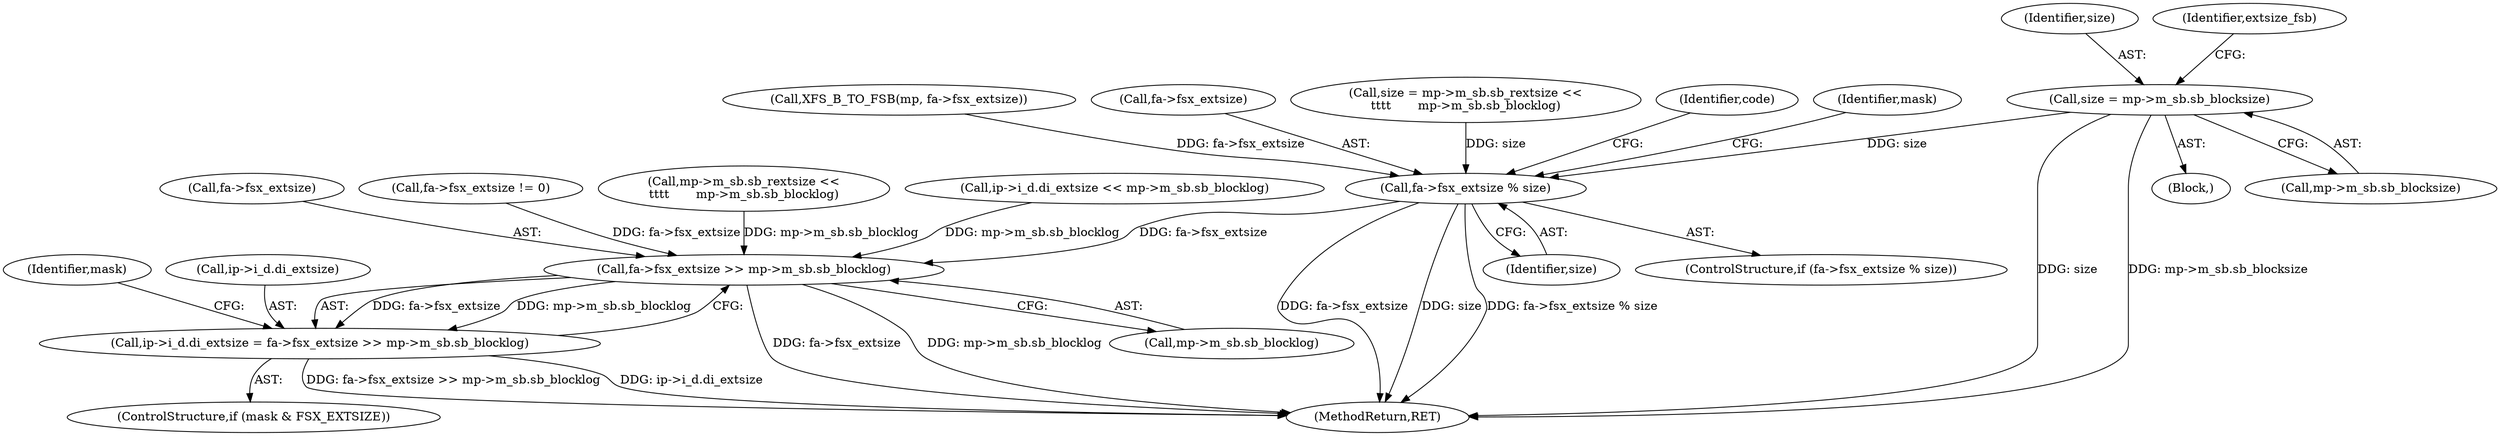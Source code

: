 digraph "0_linux_23adbe12ef7d3d4195e80800ab36b37bee28cd03_4@pointer" {
"1000397" [label="(Call,size = mp->m_sb.sb_blocksize)"];
"1000421" [label="(Call,fa->fsx_extsize % size)"];
"1000617" [label="(Call,fa->fsx_extsize >> mp->m_sb.sb_blocklog)"];
"1000611" [label="(Call,ip->i_d.di_extsize = fa->fsx_extsize >> mp->m_sb.sb_blocklog)"];
"1000611" [label="(Call,ip->i_d.di_extsize = fa->fsx_extsize >> mp->m_sb.sb_blocklog)"];
"1000618" [label="(Call,fa->fsx_extsize)"];
"1000687" [label="(MethodReturn,RET)"];
"1000398" [label="(Identifier,size)"];
"1000621" [label="(Call,mp->m_sb.sb_blocklog)"];
"1000421" [label="(Call,fa->fsx_extsize % size)"];
"1000628" [label="(Identifier,mask)"];
"1000617" [label="(Call,fa->fsx_extsize >> mp->m_sb.sb_blocklog)"];
"1000353" [label="(Call,XFS_B_TO_FSB(mp, fa->fsx_extsize))"];
"1000425" [label="(Identifier,size)"];
"1000422" [label="(Call,fa->fsx_extsize)"];
"1000382" [label="(Call,size = mp->m_sb.sb_rextsize <<\n\t\t\t\t       mp->m_sb.sb_blocklog)"];
"1000343" [label="(Call,fa->fsx_extsize != 0)"];
"1000420" [label="(ControlStructure,if (fa->fsx_extsize % size))"];
"1000384" [label="(Call,mp->m_sb.sb_rextsize <<\n\t\t\t\t       mp->m_sb.sb_blocklog)"];
"1000397" [label="(Call,size = mp->m_sb.sb_blocksize)"];
"1000322" [label="(Call,ip->i_d.di_extsize << mp->m_sb.sb_blocklog)"];
"1000396" [label="(Block,)"];
"1000607" [label="(ControlStructure,if (mask & FSX_EXTSIZE))"];
"1000428" [label="(Identifier,code)"];
"1000406" [label="(Identifier,extsize_fsb)"];
"1000612" [label="(Call,ip->i_d.di_extsize)"];
"1000399" [label="(Call,mp->m_sb.sb_blocksize)"];
"1000434" [label="(Identifier,mask)"];
"1000397" -> "1000396"  [label="AST: "];
"1000397" -> "1000399"  [label="CFG: "];
"1000398" -> "1000397"  [label="AST: "];
"1000399" -> "1000397"  [label="AST: "];
"1000406" -> "1000397"  [label="CFG: "];
"1000397" -> "1000687"  [label="DDG: size"];
"1000397" -> "1000687"  [label="DDG: mp->m_sb.sb_blocksize"];
"1000397" -> "1000421"  [label="DDG: size"];
"1000421" -> "1000420"  [label="AST: "];
"1000421" -> "1000425"  [label="CFG: "];
"1000422" -> "1000421"  [label="AST: "];
"1000425" -> "1000421"  [label="AST: "];
"1000428" -> "1000421"  [label="CFG: "];
"1000434" -> "1000421"  [label="CFG: "];
"1000421" -> "1000687"  [label="DDG: fa->fsx_extsize"];
"1000421" -> "1000687"  [label="DDG: size"];
"1000421" -> "1000687"  [label="DDG: fa->fsx_extsize % size"];
"1000353" -> "1000421"  [label="DDG: fa->fsx_extsize"];
"1000382" -> "1000421"  [label="DDG: size"];
"1000421" -> "1000617"  [label="DDG: fa->fsx_extsize"];
"1000617" -> "1000611"  [label="AST: "];
"1000617" -> "1000621"  [label="CFG: "];
"1000618" -> "1000617"  [label="AST: "];
"1000621" -> "1000617"  [label="AST: "];
"1000611" -> "1000617"  [label="CFG: "];
"1000617" -> "1000687"  [label="DDG: fa->fsx_extsize"];
"1000617" -> "1000687"  [label="DDG: mp->m_sb.sb_blocklog"];
"1000617" -> "1000611"  [label="DDG: fa->fsx_extsize"];
"1000617" -> "1000611"  [label="DDG: mp->m_sb.sb_blocklog"];
"1000343" -> "1000617"  [label="DDG: fa->fsx_extsize"];
"1000322" -> "1000617"  [label="DDG: mp->m_sb.sb_blocklog"];
"1000384" -> "1000617"  [label="DDG: mp->m_sb.sb_blocklog"];
"1000611" -> "1000607"  [label="AST: "];
"1000612" -> "1000611"  [label="AST: "];
"1000628" -> "1000611"  [label="CFG: "];
"1000611" -> "1000687"  [label="DDG: fa->fsx_extsize >> mp->m_sb.sb_blocklog"];
"1000611" -> "1000687"  [label="DDG: ip->i_d.di_extsize"];
}
